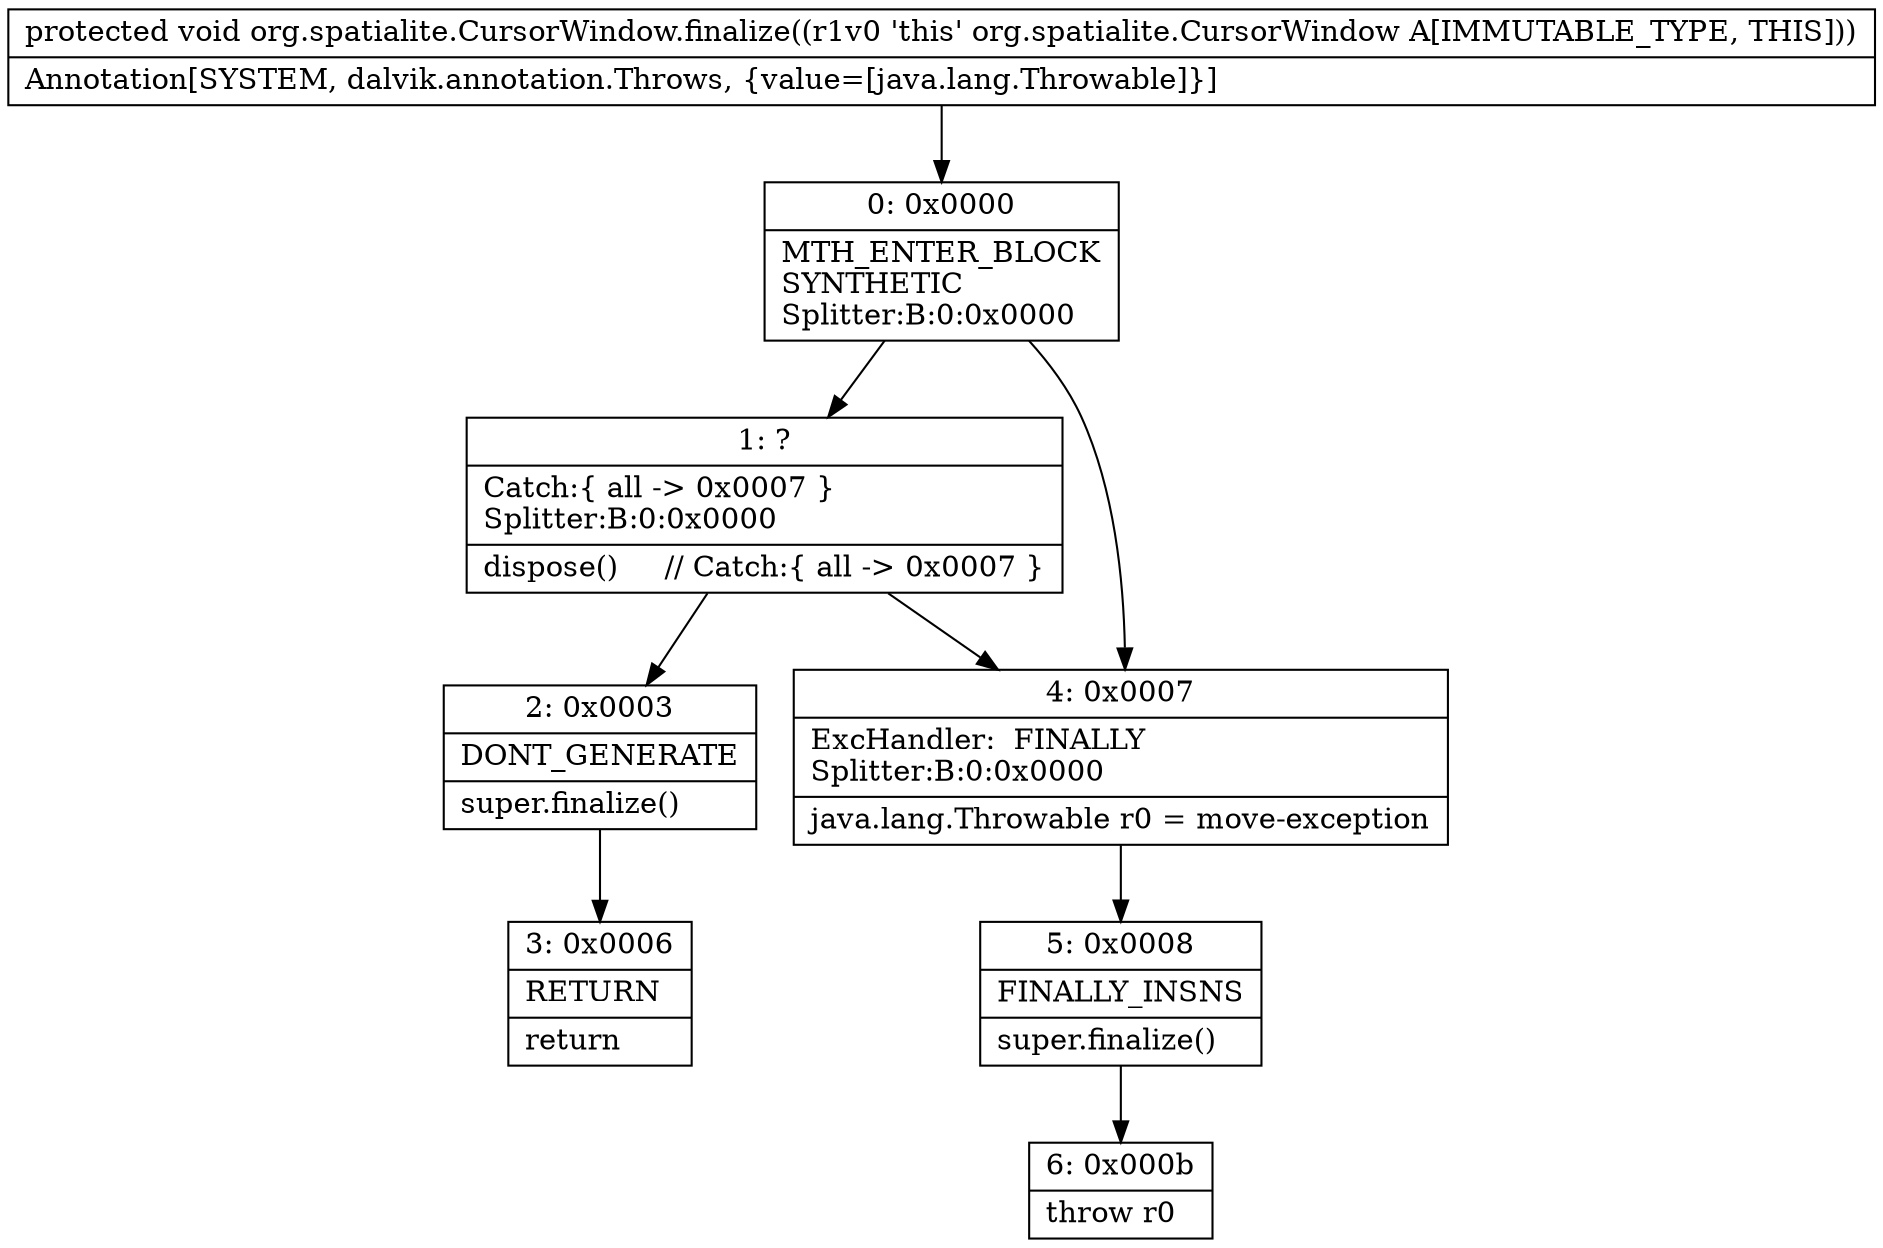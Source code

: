 digraph "CFG fororg.spatialite.CursorWindow.finalize()V" {
Node_0 [shape=record,label="{0\:\ 0x0000|MTH_ENTER_BLOCK\lSYNTHETIC\lSplitter:B:0:0x0000\l}"];
Node_1 [shape=record,label="{1\:\ ?|Catch:\{ all \-\> 0x0007 \}\lSplitter:B:0:0x0000\l|dispose()     \/\/ Catch:\{ all \-\> 0x0007 \}\l}"];
Node_2 [shape=record,label="{2\:\ 0x0003|DONT_GENERATE\l|super.finalize()\l}"];
Node_3 [shape=record,label="{3\:\ 0x0006|RETURN\l|return\l}"];
Node_4 [shape=record,label="{4\:\ 0x0007|ExcHandler:  FINALLY\lSplitter:B:0:0x0000\l|java.lang.Throwable r0 = move\-exception\l}"];
Node_5 [shape=record,label="{5\:\ 0x0008|FINALLY_INSNS\l|super.finalize()\l}"];
Node_6 [shape=record,label="{6\:\ 0x000b|throw r0\l}"];
MethodNode[shape=record,label="{protected void org.spatialite.CursorWindow.finalize((r1v0 'this' org.spatialite.CursorWindow A[IMMUTABLE_TYPE, THIS]))  | Annotation[SYSTEM, dalvik.annotation.Throws, \{value=[java.lang.Throwable]\}]\l}"];
MethodNode -> Node_0;
Node_0 -> Node_1;
Node_0 -> Node_4;
Node_1 -> Node_2;
Node_1 -> Node_4;
Node_2 -> Node_3;
Node_4 -> Node_5;
Node_5 -> Node_6;
}

